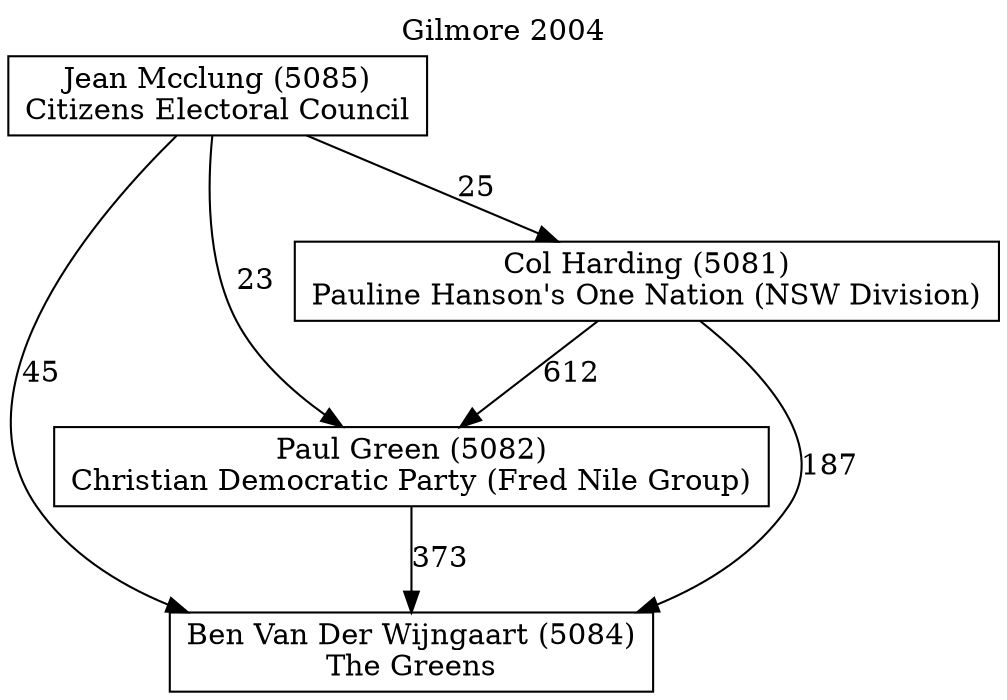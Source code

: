 // House preference flow
digraph "Ben Van Der Wijngaart (5084)_Gilmore_2004" {
	graph [label="Gilmore 2004" labelloc=t mclimit=10]
	node [shape=box]
	"Ben Van Der Wijngaart (5084)" [label="Ben Van Der Wijngaart (5084)
The Greens"]
	"Paul Green (5082)" [label="Paul Green (5082)
Christian Democratic Party (Fred Nile Group)"]
	"Col Harding (5081)" [label="Col Harding (5081)
Pauline Hanson's One Nation (NSW Division)"]
	"Jean Mcclung (5085)" [label="Jean Mcclung (5085)
Citizens Electoral Council"]
	"Ben Van Der Wijngaart (5084)" [label="Ben Van Der Wijngaart (5084)
The Greens"]
	"Col Harding (5081)" [label="Col Harding (5081)
Pauline Hanson's One Nation (NSW Division)"]
	"Jean Mcclung (5085)" [label="Jean Mcclung (5085)
Citizens Electoral Council"]
	"Ben Van Der Wijngaart (5084)" [label="Ben Van Der Wijngaart (5084)
The Greens"]
	"Jean Mcclung (5085)" [label="Jean Mcclung (5085)
Citizens Electoral Council"]
	"Jean Mcclung (5085)" [label="Jean Mcclung (5085)
Citizens Electoral Council"]
	"Col Harding (5081)" [label="Col Harding (5081)
Pauline Hanson's One Nation (NSW Division)"]
	"Jean Mcclung (5085)" [label="Jean Mcclung (5085)
Citizens Electoral Council"]
	"Jean Mcclung (5085)" [label="Jean Mcclung (5085)
Citizens Electoral Council"]
	"Paul Green (5082)" [label="Paul Green (5082)
Christian Democratic Party (Fred Nile Group)"]
	"Col Harding (5081)" [label="Col Harding (5081)
Pauline Hanson's One Nation (NSW Division)"]
	"Jean Mcclung (5085)" [label="Jean Mcclung (5085)
Citizens Electoral Council"]
	"Paul Green (5082)" [label="Paul Green (5082)
Christian Democratic Party (Fred Nile Group)"]
	"Jean Mcclung (5085)" [label="Jean Mcclung (5085)
Citizens Electoral Council"]
	"Jean Mcclung (5085)" [label="Jean Mcclung (5085)
Citizens Electoral Council"]
	"Col Harding (5081)" [label="Col Harding (5081)
Pauline Hanson's One Nation (NSW Division)"]
	"Jean Mcclung (5085)" [label="Jean Mcclung (5085)
Citizens Electoral Council"]
	"Jean Mcclung (5085)" [label="Jean Mcclung (5085)
Citizens Electoral Council"]
	"Paul Green (5082)" -> "Ben Van Der Wijngaart (5084)" [label=373]
	"Col Harding (5081)" -> "Paul Green (5082)" [label=612]
	"Jean Mcclung (5085)" -> "Col Harding (5081)" [label=25]
	"Col Harding (5081)" -> "Ben Van Der Wijngaart (5084)" [label=187]
	"Jean Mcclung (5085)" -> "Ben Van Der Wijngaart (5084)" [label=45]
	"Jean Mcclung (5085)" -> "Paul Green (5082)" [label=23]
}
